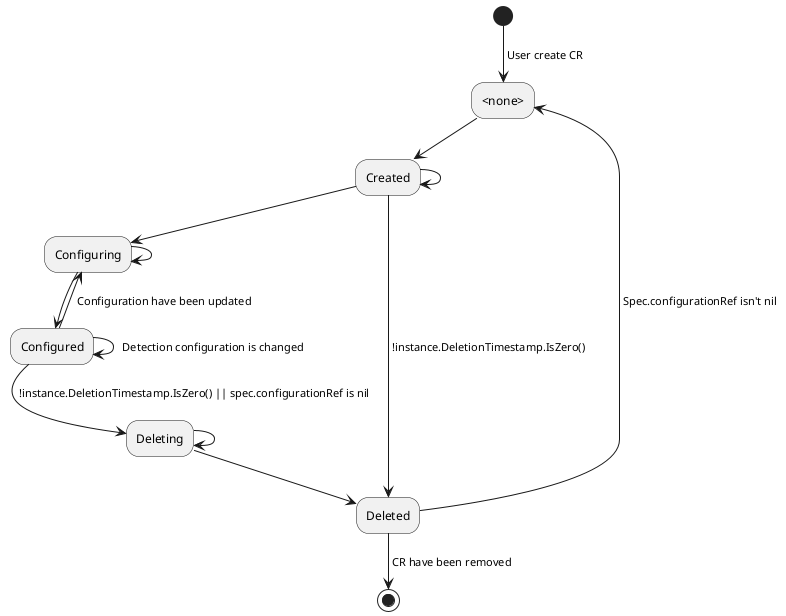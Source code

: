 @startuml state

(*) --> [ User create CR ] "<none>"

"<none>" --> "Created"

"Created" --> "Configuring"
"Created" --> [ !instance.DeletionTimestamp.IsZero() ] "Deleted"
"Created" --> "Created"

"Configuring" --> "Configuring"
"Configuring" --> "Configured"

"Configured" --> [ Configuration have been updated ] "Configuring"
"Configured" --> [ Detection configuration is changed ] "Configured"
"Configured" --> [ !instance.DeletionTimestamp.IsZero() || spec.configurationRef is nil ] "Deleting"

"Deleting" --> "Deleting"
"Deleting" --> "Deleted"

"Deleted" --> [ Spec.configurationRef isn't nil ] "<none>"
"Deleted" --> [ CR have been removed ] (*)

@enduml
